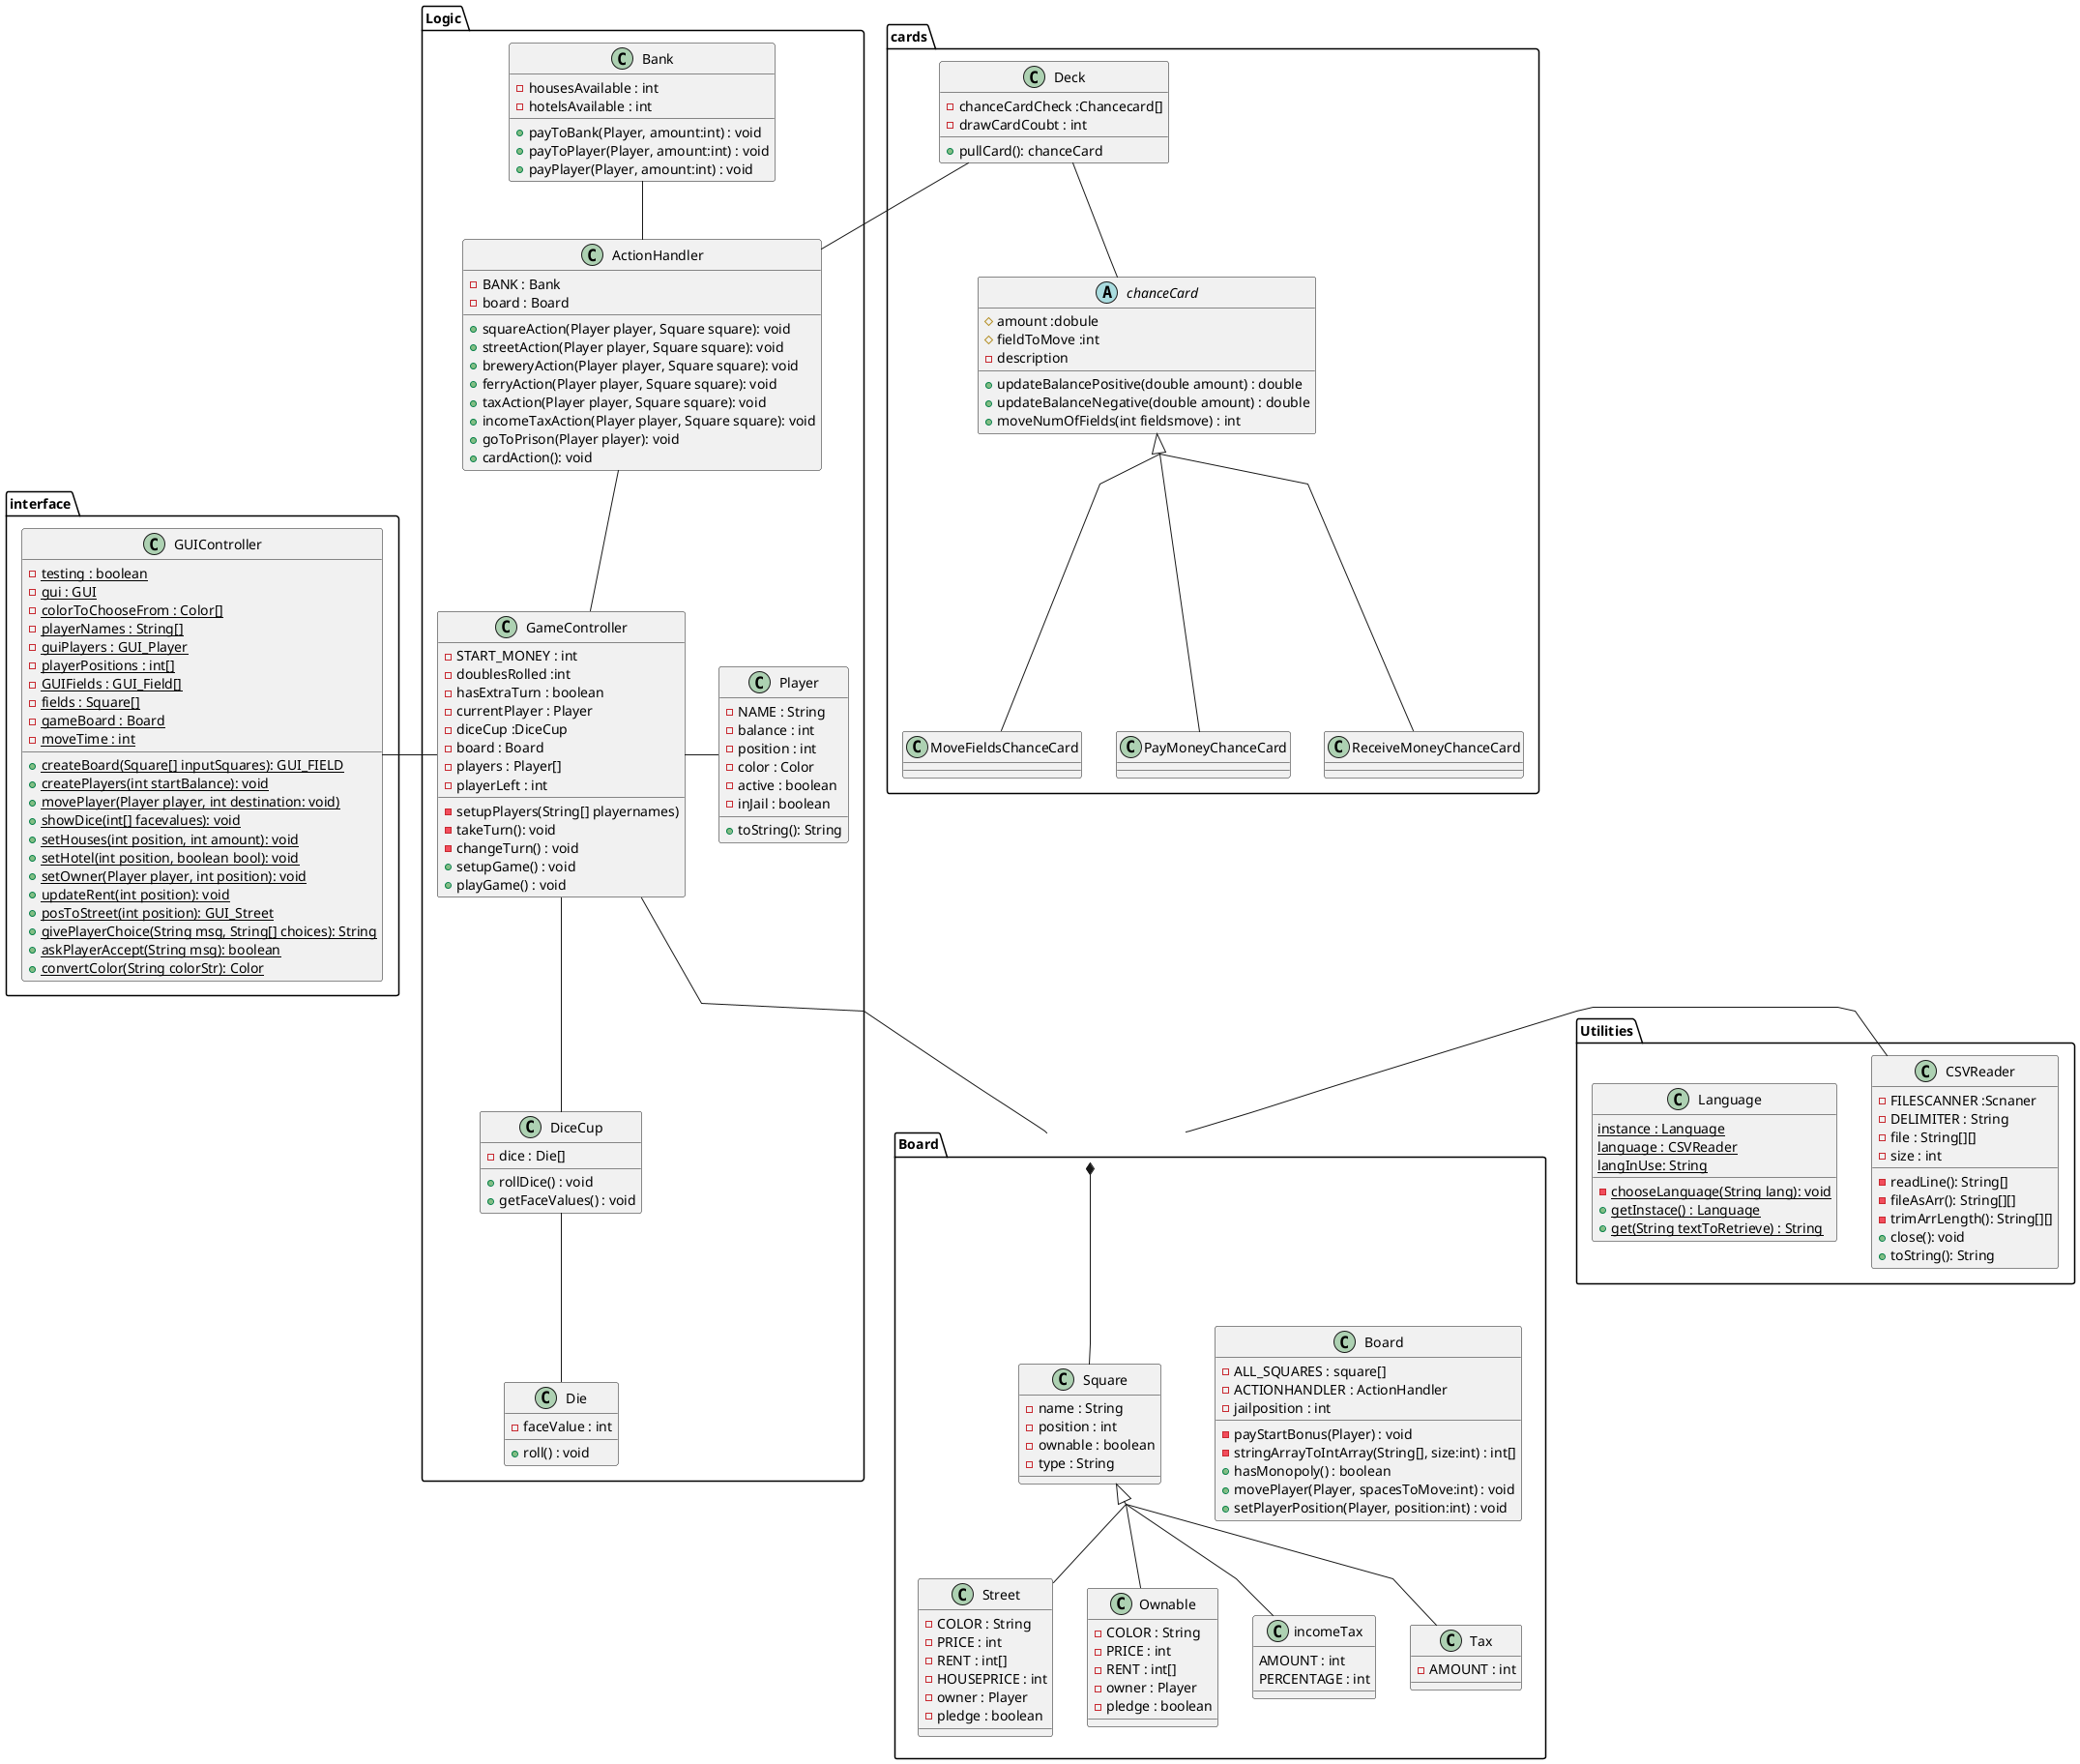 @startuml

skinparam groupInheritance 2

skinparam linetype polyline

package Board
{
     class Board {
     -ALL_SQUARES : square[]
     -ACTIONHANDLER : ActionHandler
     -jailposition : int

    -payStartBonus(Player) : void
    -stringArrayToIntArray(String[], size:int) : int[]
    +hasMonopoly() : boolean
    +movePlayer(Player, spacesToMove:int) : void
    +setPlayerPosition(Player, position:int) : void

    }
     class Square {
         -name : String
         -position : int
         -ownable : boolean
         -type : String

     }
     class Street{

        -COLOR : String
        -PRICE : int
        -RENT : int[]
        -HOUSEPRICE : int
        -owner : Player
        -pledge : boolean


     }
     class Ownable{
        -COLOR : String
        -PRICE : int
        -RENT : int[]
        -owner : Player
        -pledge : boolean
     }
     class incomeTax{
       AMOUNT : int
       PERCENTAGE : int
     }
     class Tax{
        -AMOUNT : int
     }
}
package cards
{
   abstract class chanceCard{
       #amount :dobule
       #fieldToMove :int
       -description

       +updateBalancePositive(double amount) : double
       +updateBalanceNegative(double amount) : double
       +moveNumOfFields(int fieldsmove) : int
   }
   class Deck{
      -chanceCardCheck :Chancecard[]
      -drawCardCoubt : int

      +pullCard(): chanceCard
   }
   class MoveFieldsChanceCard{

   }
   class PayMoneyChanceCard{

   }
   class ReceiveMoneyChanceCard{

   }
}

package Logic{
   class Player{
    -NAME : String
    -balance : int
    -position : int
    -color : Color
    -active : boolean
    -inJail : boolean

    +toString(): String

     }
     class Die {
         -faceValue : int

         +roll() : void
     }

     class DiceCup {
         -dice : Die[]

         +rollDice() : void
         +getFaceValues() : void
     }
     class Bank {
         -housesAvailable : int
         -hotelsAvailable : int


         +payToBank(Player, amount:int) : void
         +payToPlayer(Player, amount:int) : void
         +payPlayer(Player, amount:int) : void

     }
     class ActionHandler {
         -BANK : Bank
         -board : Board

         +squareAction(Player player, Square square): void
         +streetAction(Player player, Square square): void
         +breweryAction(Player player, Square square): void
         +ferryAction(Player player, Square square): void
         +taxAction(Player player, Square square): void
         +incomeTaxAction(Player player, Square square): void
         +goToPrison(Player player): void
         +cardAction(): void


     }
     class GameController {
         -START_MONEY : int
         -doublesRolled :int
         -hasExtraTurn : boolean
         -currentPlayer : Player
         -diceCup :DiceCup
         -board : Board
         -players : Player[]
         -playerLeft : int

         -setupPlayers(String[] playernames)
         -takeTurn(): void
         -changeTurn() : void
         +setupGame() : void
         +playGame() : void


     }
}
package interface{
class GUIController{
      {static} -testing : boolean
      {static} -gui : GUI
      {static} -colorToChooseFrom : Color[]
      {static} -playerNames : String[]
      {static} -guiPlayers : GUI_Player
      {static} -playerPositions : int[]
      {static} -GUIFields : GUI_Field[]
      {static} -fields : Square[]
      {static} -gameBoard : Board
      {static} -moveTime : int

      {static} +createBoard(Square[] inputSquares): GUI_FIELD
      {static} +createPlayers(int startBalance): void
      {static} +movePlayer(Player player, int destination: void)
      {static} +showDice(int[] facevalues): void
      {static} +setHouses(int position, int amount): void
      {static} +setHotel(int position, boolean bool): void
      {static} +setOwner(Player player, int position): void
      {static} +updateRent(int position): void
      {static} +posToStreet(int position): GUI_Street
      {static} +givePlayerChoice(String msg, String[] choices): String
      {static} +askPlayerAccept(String msg): boolean
      {static} +convertColor(String colorStr): Color
}

}
package Utilities
{
  class CSVReader{
    -FILESCANNER :Scnaner
    -DELIMITER : String
    -file : String[][]
    -size : int

    -readLine(): String[]
    -fileAsArr(): String[][]
    -trimArrLength(): String[][]
    +close(): void
    +toString(): String
  }
  class Language{
     {static} instance : Language
     {static} language : CSVReader
     {static} langInUse: String

     {static} -chooseLanguage(String lang): void
     {static} +getInstace() : Language
     {static} +get(String textToRetrieve) : String


  }
}

GameController -l- GUIController
Bank -- ActionHandler
GameController -u- ActionHandler
GameController -- DiceCup
DiceCup -- Die
GameController -r- Player

ActionHandler -u- Deck
GameController -d- Board
Board *-d- Square
Square <|-- Ownable
Square <|-- incomeTax
Square <|-- Street
Square <|-- Tax

Deck -- chanceCard
chanceCard <|-- MoveFieldsChanceCard
chanceCard <|-- PayMoneyChanceCard
chanceCard <|-- ReceiveMoneyChanceCard

Board -l- CSVReader






@enduml